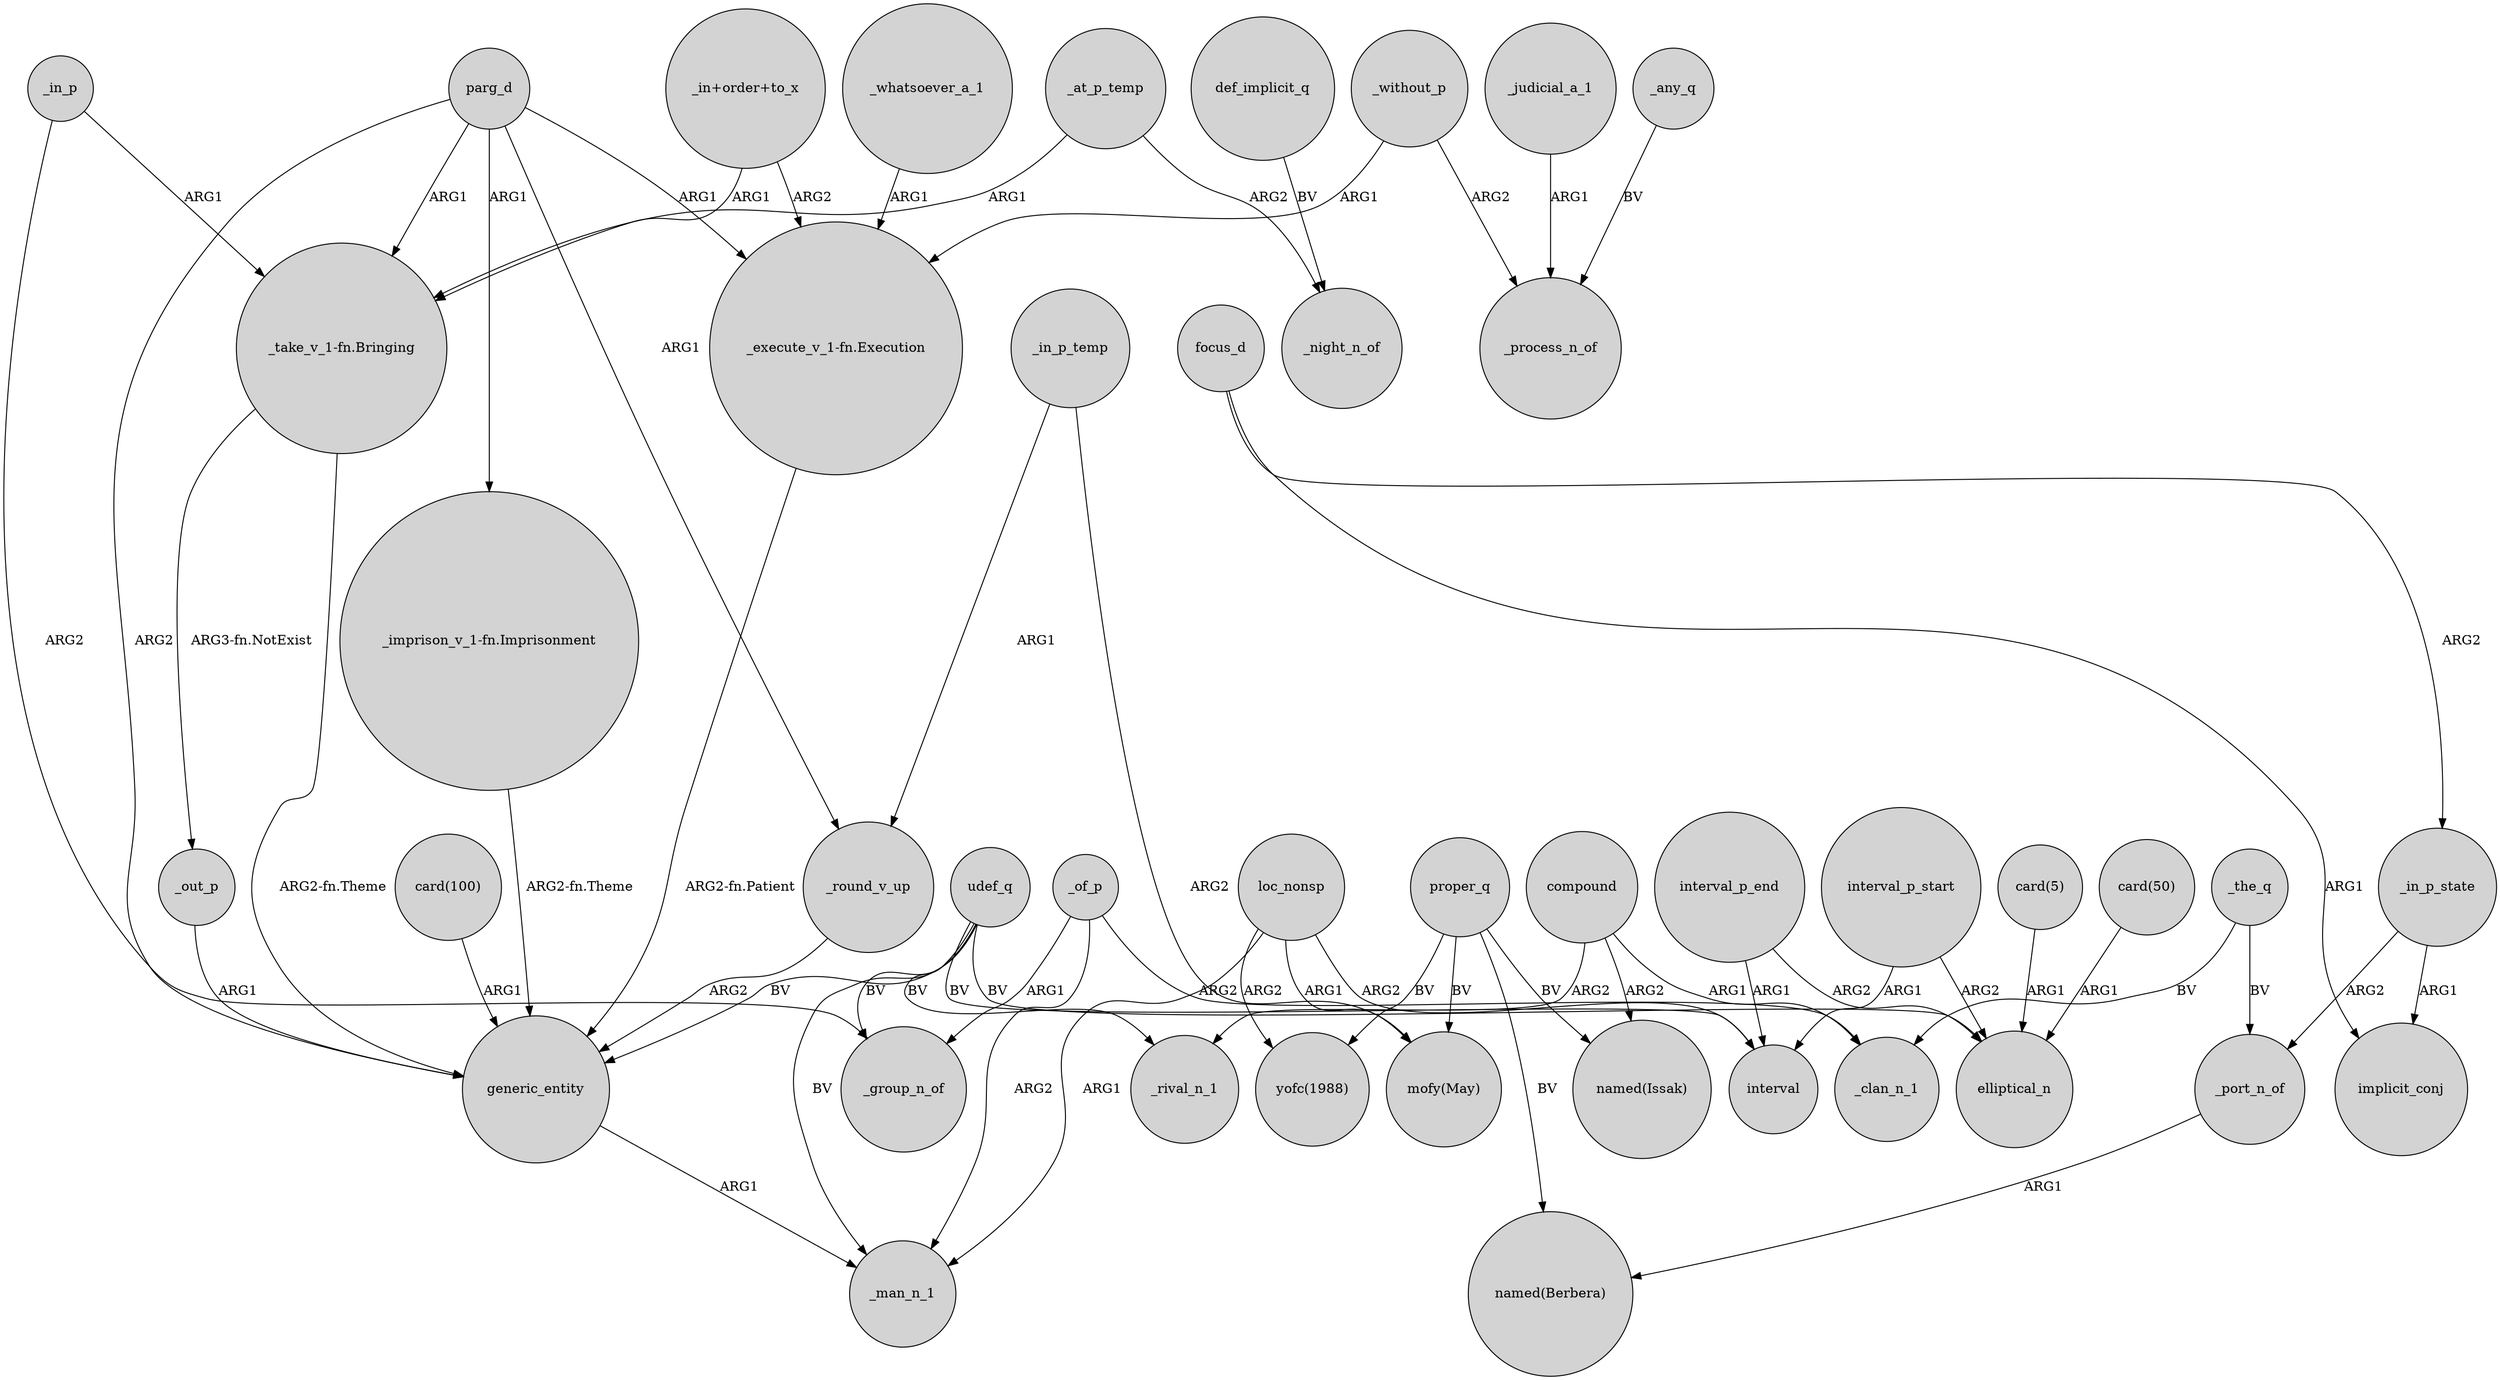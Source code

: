 digraph {
	node [shape=circle style=filled]
	parg_d -> "_take_v_1-fn.Bringing" [label=ARG1]
	_in_p -> _group_n_of [label=ARG2]
	def_implicit_q -> _night_n_of [label=BV]
	proper_q -> "named(Issak)" [label=BV]
	loc_nonsp -> interval [label=ARG2]
	"_imprison_v_1-fn.Imprisonment" -> generic_entity [label="ARG2-fn.Theme"]
	udef_q -> generic_entity [label=BV]
	udef_q -> elliptical_n [label=BV]
	"_in+order+to_x" -> "_take_v_1-fn.Bringing" [label=ARG1]
	"_take_v_1-fn.Bringing" -> generic_entity [label="ARG2-fn.Theme"]
	"card(100)" -> generic_entity [label=ARG1]
	_without_p -> "_execute_v_1-fn.Execution" [label=ARG1]
	_whatsoever_a_1 -> "_execute_v_1-fn.Execution" [label=ARG1]
	parg_d -> generic_entity [label=ARG2]
	"card(5)" -> elliptical_n [label=ARG1]
	focus_d -> _in_p_state [label=ARG2]
	interval_p_end -> elliptical_n [label=ARG2]
	"_in+order+to_x" -> "_execute_v_1-fn.Execution" [label=ARG2]
	compound -> "named(Issak)" [label=ARG2]
	_in_p -> "_take_v_1-fn.Bringing" [label=ARG1]
	proper_q -> "mofy(May)" [label=BV]
	_of_p -> _group_n_of [label=ARG1]
	interval_p_start -> elliptical_n [label=ARG2]
	_in_p_temp -> "mofy(May)" [label=ARG2]
	_of_p -> _clan_n_1 [label=ARG2]
	_judicial_a_1 -> _process_n_of [label=ARG1]
	_without_p -> _process_n_of [label=ARG2]
	compound -> _rival_n_1 [label=ARG2]
	_in_p_state -> _port_n_of [label=ARG2]
	_in_p_temp -> _round_v_up [label=ARG1]
	_the_q -> _clan_n_1 [label=BV]
	proper_q -> "named(Berbera)" [label=BV]
	_at_p_temp -> "_take_v_1-fn.Bringing" [label=ARG1]
	interval_p_start -> interval [label=ARG1]
	proper_q -> "yofc(1988)" [label=BV]
	_the_q -> _port_n_of [label=BV]
	"_take_v_1-fn.Bringing" -> _out_p [label="ARG3-fn.NotExist"]
	_out_p -> generic_entity [label=ARG1]
	parg_d -> "_imprison_v_1-fn.Imprisonment" [label=ARG1]
	_of_p -> _man_n_1 [label=ARG2]
	_at_p_temp -> _night_n_of [label=ARG2]
	_round_v_up -> generic_entity [label=ARG2]
	_port_n_of -> "named(Berbera)" [label=ARG1]
	loc_nonsp -> _man_n_1 [label=ARG1]
	"card(50)" -> elliptical_n [label=ARG1]
	parg_d -> "_execute_v_1-fn.Execution" [label=ARG1]
	interval_p_end -> interval [label=ARG1]
	udef_q -> _man_n_1 [label=BV]
	focus_d -> implicit_conj [label=ARG1]
	udef_q -> _rival_n_1 [label=BV]
	"_execute_v_1-fn.Execution" -> generic_entity [label="ARG2-fn.Patient"]
	generic_entity -> _man_n_1 [label=ARG1]
	parg_d -> _round_v_up [label=ARG1]
	_any_q -> _process_n_of [label=BV]
	loc_nonsp -> "mofy(May)" [label=ARG1]
	udef_q -> _group_n_of [label=BV]
	udef_q -> interval [label=BV]
	compound -> _clan_n_1 [label=ARG1]
	loc_nonsp -> "yofc(1988)" [label=ARG2]
	_in_p_state -> implicit_conj [label=ARG1]
}
